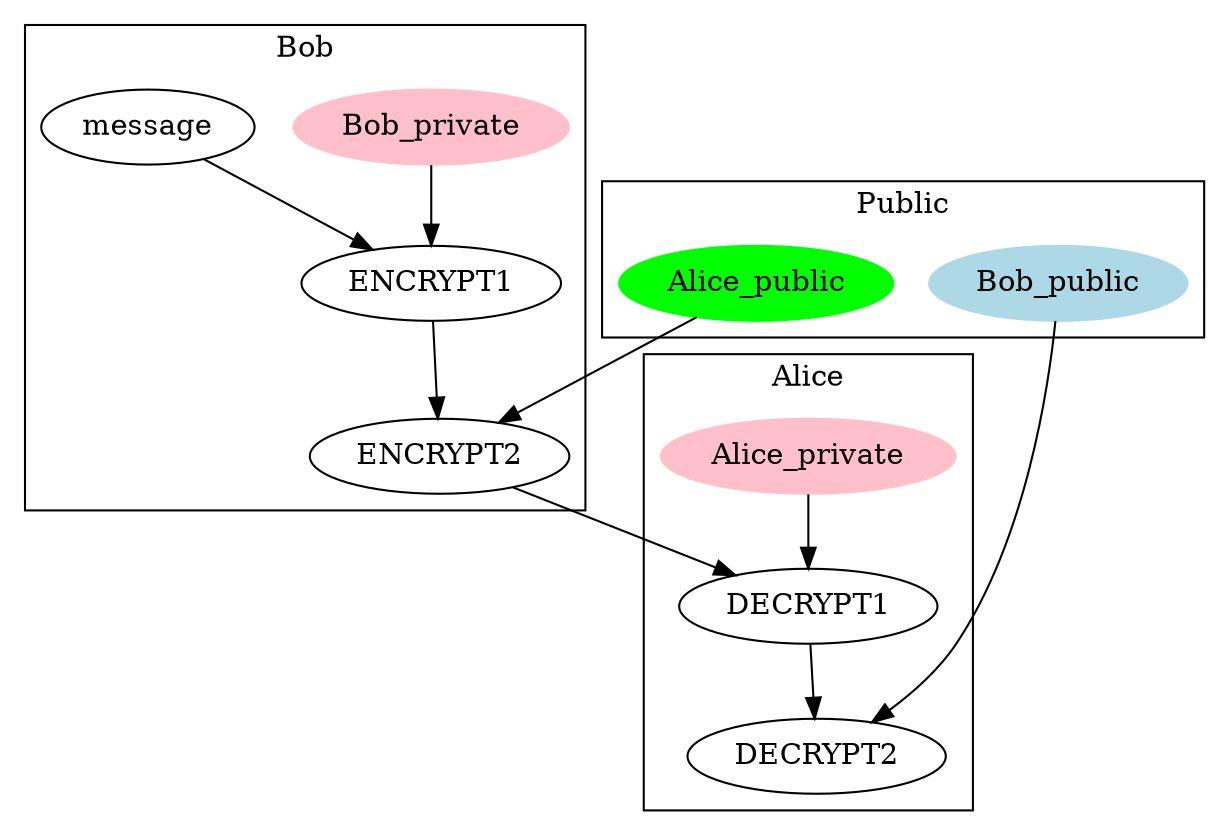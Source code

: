 digraph {

  subgraph cluster_public {
  label=Public;
  Alice_public [style=filled;color=green];
  Bob_public [style=filled;color=lightblue];
  }

  subgraph cluster_bob {
  label=Bob;
  Bob_private [style=filled;color=pink];

Bob_private -> ENCRYPT1;
message -> ENCRYPT1;
ENCRYPT1 -> ENCRYPT2;
Alice_public -> ENCRYPT2;
}


  subgraph cluster_alice {
    label="Alice";
    Alice_private -> DECRYPT1;
    Alice_private [style=filled;color=pink];
    DECRYPT1 -> DECRYPT2;
    Bob_public -> DECRYPT2;
  }


ENCRYPT2 -> DECRYPT1;
}